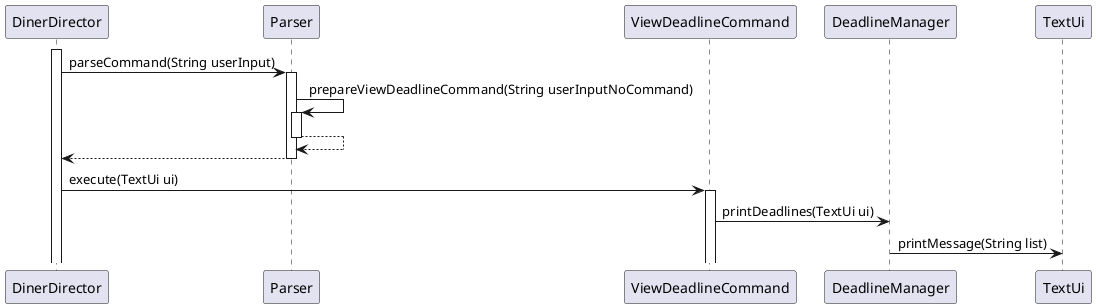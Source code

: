 @startuml
'https://plantuml.com/sequence-diagram

activate DinerDirector

DinerDirector -> Parser: parseCommand(String userInput)
activate Parser

Parser -> Parser: prepareViewDeadlineCommand(String userInputNoCommand)
activate Parser
Parser --> Parser
deactivate Parser

Parser --> DinerDirector
deactivate Parser

DinerDirector -> ViewDeadlineCommand: execute(TextUi ui)
activate ViewDeadlineCommand

ViewDeadlineCommand -> DeadlineManager: printDeadlines(TextUi ui)

DeadlineManager -> TextUi: printMessage(String list)

@enduml